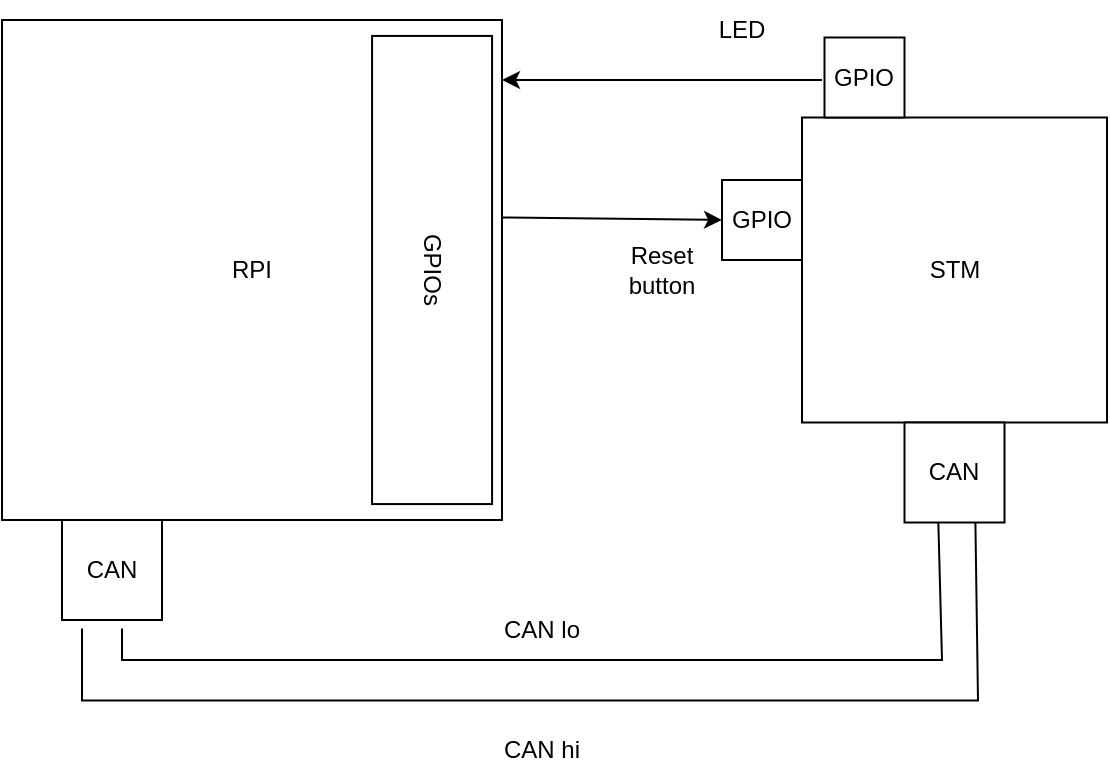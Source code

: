 <mxfile version="22.0.3" type="device">
  <diagram name="Page-1" id="muOlqkaFi2QwClbFbBNQ">
    <mxGraphModel dx="1114" dy="733" grid="1" gridSize="10" guides="1" tooltips="1" connect="1" arrows="1" fold="1" page="1" pageScale="1" pageWidth="850" pageHeight="1100" math="0" shadow="0">
      <root>
        <mxCell id="0" />
        <mxCell id="1" parent="0" />
        <mxCell id="wffiTBbONaeyJ9_Sc4wz-1" value="RPI" style="whiteSpace=wrap;html=1;aspect=fixed;" parent="1" vertex="1">
          <mxGeometry x="210" y="260" width="250" height="250" as="geometry" />
        </mxCell>
        <mxCell id="wffiTBbONaeyJ9_Sc4wz-2" value="GPIOs" style="rounded=0;whiteSpace=wrap;html=1;rotation=90;" parent="1" vertex="1">
          <mxGeometry x="308" y="355" width="234.07" height="60" as="geometry" />
        </mxCell>
        <mxCell id="wffiTBbONaeyJ9_Sc4wz-3" value="STM" style="whiteSpace=wrap;html=1;aspect=fixed;" parent="1" vertex="1">
          <mxGeometry x="610" y="308.75" width="152.5" height="152.5" as="geometry" />
        </mxCell>
        <mxCell id="wffiTBbONaeyJ9_Sc4wz-4" value="CAN" style="whiteSpace=wrap;html=1;aspect=fixed;" parent="1" vertex="1">
          <mxGeometry x="240" y="510" width="50" height="50" as="geometry" />
        </mxCell>
        <mxCell id="wffiTBbONaeyJ9_Sc4wz-5" value="" style="endArrow=none;html=1;rounded=0;entryX=0.64;entryY=1.08;entryDx=0;entryDy=0;exitX=0.708;exitY=0.998;exitDx=0;exitDy=0;exitPerimeter=0;entryPerimeter=0;" parent="1" edge="1">
          <mxGeometry width="50" height="50" relative="1" as="geometry">
            <mxPoint x="695.97" y="461.255" as="sourcePoint" />
            <mxPoint x="250" y="564.31" as="targetPoint" />
            <Array as="points">
              <mxPoint x="698" y="600.31" />
              <mxPoint x="478" y="600.31" />
              <mxPoint x="250" y="600.31" />
            </Array>
          </mxGeometry>
        </mxCell>
        <mxCell id="wffiTBbONaeyJ9_Sc4wz-6" value="" style="endArrow=none;html=1;rounded=0;entryX=0.64;entryY=1.08;entryDx=0;entryDy=0;exitX=0.439;exitY=1.025;exitDx=0;exitDy=0;exitPerimeter=0;entryPerimeter=0;" parent="1" source="wffiTBbONaeyJ9_Sc4wz-3" edge="1">
          <mxGeometry width="50" height="50" relative="1" as="geometry">
            <mxPoint x="716" y="461.25" as="sourcePoint" />
            <mxPoint x="270" y="564.25" as="targetPoint" />
            <Array as="points">
              <mxPoint x="680" y="580" />
              <mxPoint x="498" y="580" />
              <mxPoint x="270" y="580" />
            </Array>
          </mxGeometry>
        </mxCell>
        <mxCell id="wffiTBbONaeyJ9_Sc4wz-7" value="CAN lo" style="text;html=1;strokeColor=none;fillColor=none;align=center;verticalAlign=middle;whiteSpace=wrap;rounded=0;" parent="1" vertex="1">
          <mxGeometry x="450" y="550" width="60" height="30" as="geometry" />
        </mxCell>
        <mxCell id="wffiTBbONaeyJ9_Sc4wz-8" value="CAN hi" style="text;html=1;strokeColor=none;fillColor=none;align=center;verticalAlign=middle;whiteSpace=wrap;rounded=0;" parent="1" vertex="1">
          <mxGeometry x="450" y="610" width="60" height="30" as="geometry" />
        </mxCell>
        <mxCell id="wffiTBbONaeyJ9_Sc4wz-12" value="LED" style="text;html=1;strokeColor=none;fillColor=none;align=center;verticalAlign=middle;whiteSpace=wrap;rounded=0;" parent="1" vertex="1">
          <mxGeometry x="550" y="250" width="60" height="30" as="geometry" />
        </mxCell>
        <mxCell id="wffiTBbONaeyJ9_Sc4wz-13" value="Reset button" style="text;html=1;strokeColor=none;fillColor=none;align=center;verticalAlign=middle;whiteSpace=wrap;rounded=0;" parent="1" vertex="1">
          <mxGeometry x="510" y="370" width="60" height="30" as="geometry" />
        </mxCell>
        <mxCell id="wffiTBbONaeyJ9_Sc4wz-16" value="" style="endArrow=classic;html=1;rounded=0;" parent="1" edge="1">
          <mxGeometry width="50" height="50" relative="1" as="geometry">
            <mxPoint x="620" y="290" as="sourcePoint" />
            <mxPoint x="460" y="290" as="targetPoint" />
            <Array as="points">
              <mxPoint x="600" y="290" />
              <mxPoint x="560" y="290" />
              <mxPoint x="520" y="290" />
              <mxPoint x="500" y="290" />
            </Array>
          </mxGeometry>
        </mxCell>
        <mxCell id="wffiTBbONaeyJ9_Sc4wz-17" value="" style="endArrow=classic;html=1;rounded=0;entryX=0;entryY=0.5;entryDx=0;entryDy=0;" parent="1" target="wffiTBbONaeyJ9_Sc4wz-19" edge="1">
          <mxGeometry width="50" height="50" relative="1" as="geometry">
            <mxPoint x="460" y="358.75" as="sourcePoint" />
            <mxPoint x="560" y="359" as="targetPoint" />
          </mxGeometry>
        </mxCell>
        <mxCell id="wffiTBbONaeyJ9_Sc4wz-18" value="CAN" style="whiteSpace=wrap;html=1;aspect=fixed;" parent="1" vertex="1">
          <mxGeometry x="661.25" y="461.25" width="50" height="50" as="geometry" />
        </mxCell>
        <mxCell id="wffiTBbONaeyJ9_Sc4wz-19" value="GPIO" style="whiteSpace=wrap;html=1;aspect=fixed;" parent="1" vertex="1">
          <mxGeometry x="570" y="340" width="40" height="40" as="geometry" />
        </mxCell>
        <mxCell id="wffiTBbONaeyJ9_Sc4wz-20" value="GPIO" style="whiteSpace=wrap;html=1;aspect=fixed;" parent="1" vertex="1">
          <mxGeometry x="621.25" y="268.75" width="40" height="40" as="geometry" />
        </mxCell>
      </root>
    </mxGraphModel>
  </diagram>
</mxfile>

